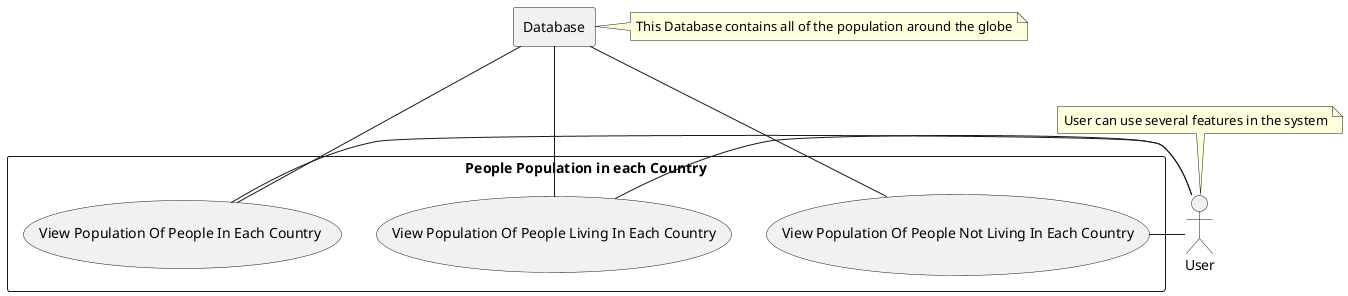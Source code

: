 @startuml
    actor user as "User"
        note top of user: User can use several features in the system
        rectangle db as "Database"
        note right of db: This Database contains all of the population around the globe
    rectangle "People Population in each Country"{
        usecase PC1 as "View Population Of People In Each Country "
        usecase PC2 as "View Population Of People Living In Each Country"
        usecase PC3 as "View Population Of People Not Living In Each Country"
        user - PC1
        user - PC2
        user - PC3
        db --- PC1
        db --- PC2
        db --- PC3
    }
@enduml